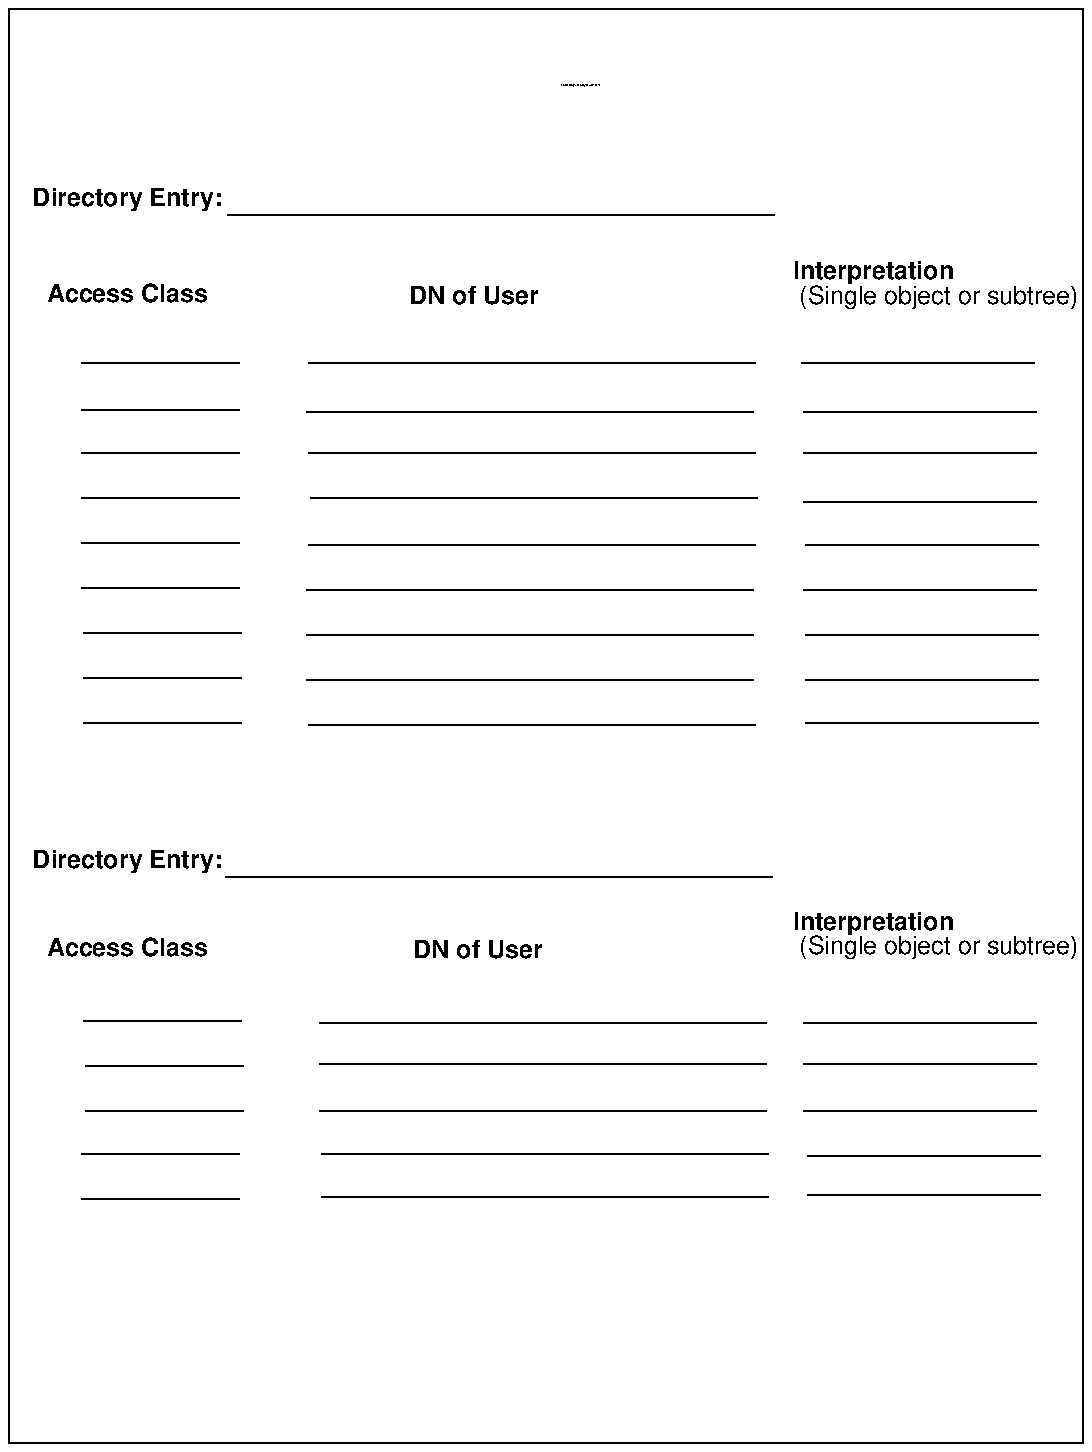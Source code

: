 ...\" @OSF_COPYRIGHT@
...\" COPYRIGHT NOTICE
...\" Copyright (c) 1990, 1991, 1992, 1993 Open Software Foundation, Inc.
...\" ALL RIGHTS RESERVED (DCE).  See the file named COPYRIGHT.DCE in the
...\" src directory for the full copyright text.
...\" 
...\" HISTORY
...\" $Log: fig14.aclobjectworksheetE.pic,v $
...\" Revision 1.1.2.1  1994/08/04  21:01:55  hal
...\" 	Create DCE GDS Admin Gd & Ref from GDS parts of Adm Gd & Cmd Ref; fix log
...\" 	[1994/08/04  20:37:07  hal]
...\"
...\" Revision 1.1.4.2  1993/08/12  17:19:24  buckler
...\" 	{edit, R1.0.2}
...\" 	Prentice-Hall editorial changes.
...\" 	[1993/08/12  17:02:47  buckler]
...\" 
...\" Revision 1.1.2.4  1993/01/28  19:08:39  dbelch
...\" 	Embedding copyright notice
...\" 	[1993/01/28  18:36:26  dbelch]
...\" 
...\" Revision 1.1.2.3  1992/12/08  21:19:36  rnollman
...\" 	fixed illustration
...\" 	[1992/12/08  21:19:15  rnollman]
...\" 
...\" Revision 1.1.2.2  1992/12/08  20:27:42  rnollman
...\" 	new illustration
...\" 	[1992/12/08  20:27:17  rnollman]
...\" 
...\" $EndLog$
.PS
scale = 106.667
"\f(HB\s9Interpretation\s0\fP"  at 461, 277
"\fH\s9(Single object or subtree)\s0\fP"  at 496, 264
line   from 426, 153 \
	to 550, 153 
line   from 424, 177 \
	to 548, 177 
line   from 424, 202 \
	to 548, 202 
line   from 424, 224 \
	to 548, 224 
line   from 425, 384 \
	to 549, 384 
line   from 425, 407 \
	to 549, 407 
line   from 425, 431 \
	to 549, 431 
line   from 424, 455 \
	to 548, 455 
line   from 425, 479 \
	to 549, 479 
line   from 424, 502 \
	to 548, 502 
line   from 424, 528 \
	to 548, 528 
line   from 424, 550 \
	to 548, 550 
line   from 423, 576 \
	to 547, 576 
"\f(HB\s9Interpretation\s0\fP"  at 461, 624
"\fH\s9(Single object or subtree)\s0\fP"  at 496, 611
line   from 160, 576 \
	to 398, 576 
line   from 166, 202 \
	to 404, 202 
line   from 167, 131 \
	to 405, 131 
line   from 167, 154 \
	to 405, 154 
line   from 166, 177 \
	to 404, 177 
line   from 166, 224 \
	to 404, 224 
line   from 160, 383 \
	to 398, 383 
line   from 159, 407 \
	to 397, 407 
line   from 159, 431 \
	to 397, 431 
line   from 159, 455 \
	to 397, 455 
line   from 160, 479 \
	to 398, 479 
line   from 161, 504 \
	to 399, 504 
line   from 160, 528 \
	to 398, 528 
line   from 159, 550 \
	to 397, 550 
line   from 160, 576 \
	to 398, 576 
"\f(HB\s9Access Class\s0\fP"  at 63, 263
"\f(HB\s9DN of User\s0\fP"  at 250, 262
line   from 41, 177 \
	to 125, 177 
line   from 41, 201 \
	to 125, 201 
line   from 40, 225 \
	to 124, 225 
line   from 40, 384 \
	to 124, 384 
line   from 40, 408 \
	to 124, 408 
line   from 40, 432 \
	to 124, 432 
line   from 39, 456 \
	to 123, 456 
line   from 39, 480 \
	to 123, 480 
line   from 39, 504 \
	to 123, 504 
line   from 39, 528 \
	to 123, 528 
line   from 39, 551 \
	to 123, 551 
line   from 39, 576 \
	to 123, 576 
line   from 39, 576 \
	to 123, 576 
"\f(HB\s9DN of User\s0\fP"  at 248, 611
"\f(HB\s9Access Class\s0\fP"  at 63, 612
line   from 39, 154 \
	to 123, 154 
line   from 39, 130 \
	to 123, 130 
"\f(HB\s10ACL Object Entry Worksheet\s0\fP"  at 305, 727
"\f(HB\s9Directory Entry:\s0\fP"  at 63, 310
line   from 116, 302 \
	to 407, 302 
line   from 116, 302 \
	to 407, 302 
"\f(HB\s9Directory Entry:\s0\fP"  at 63, 310
line   from 117, 655 \
	to 408, 655 
"\f(HB\s9Directory Entry:\s0\fP"  at 63, 663
"\f(HB\s9Directory Entry:\s0\fP"  at 63, 663
line   from 117, 655 \
	to 408, 655 
line   from 426, 132 \
	to 550, 132 
box  wid 573 ht 765 at 286.5, 382.5
.PE
